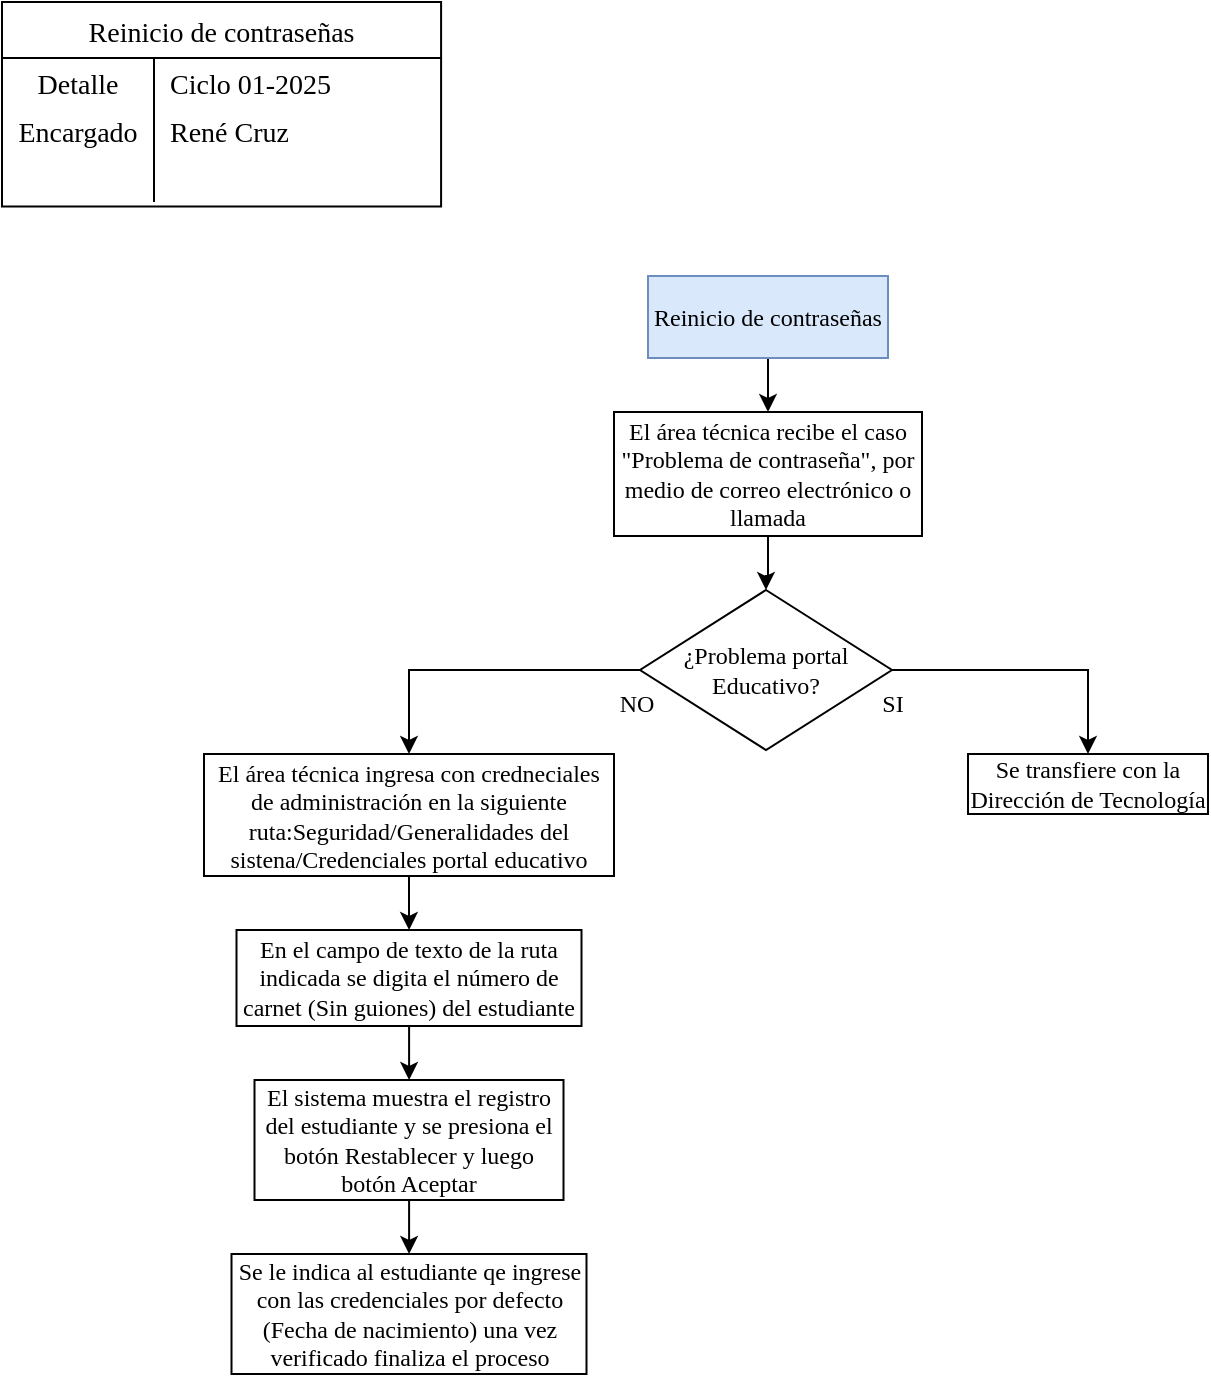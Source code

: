 <mxfile version="28.0.6">
  <diagram name="Página-1" id="vqWopkmGVmvFVqyOa3lv">
    <mxGraphModel dx="815" dy="481" grid="0" gridSize="10" guides="1" tooltips="1" connect="1" arrows="1" fold="1" page="1" pageScale="1" pageWidth="827" pageHeight="1169" math="0" shadow="0">
      <root>
        <mxCell id="0" />
        <mxCell id="1" parent="0" />
        <mxCell id="8A1Km20109l9hFiMyei9-1" value="Reinicio de contraseñas" style="shape=table;startSize=28;container=1;collapsible=0;childLayout=tableLayout;fixedRows=1;rowLines=0;fontStyle=0;strokeColor=default;fontSize=14;fontFamily=Times New Roman;" vertex="1" parent="1">
          <mxGeometry x="31" y="30" width="219.544" height="102.276" as="geometry" />
        </mxCell>
        <mxCell id="8A1Km20109l9hFiMyei9-2" value="" style="shape=tableRow;horizontal=0;startSize=0;swimlaneHead=0;swimlaneBody=0;top=0;left=0;bottom=0;right=0;collapsible=0;dropTarget=0;fillColor=none;points=[[0,0.5],[1,0.5]];portConstraint=eastwest;strokeColor=inherit;fontSize=16;fontFamily=Times New Roman;" vertex="1" parent="8A1Km20109l9hFiMyei9-1">
          <mxGeometry y="28" width="219.544" height="20" as="geometry" />
        </mxCell>
        <mxCell id="8A1Km20109l9hFiMyei9-3" value="&lt;font style=&quot;font-size: 14px;&quot;&gt;Detalle&lt;/font&gt;&lt;div&gt;&lt;br&gt;&lt;/div&gt;" style="shape=partialRectangle;html=1;whiteSpace=wrap;connectable=0;fillColor=none;top=0;left=0;bottom=0;right=0;overflow=hidden;pointerEvents=1;strokeColor=inherit;fontSize=16;fontFamily=Times New Roman;" vertex="1" parent="8A1Km20109l9hFiMyei9-2">
          <mxGeometry width="76" height="20" as="geometry">
            <mxRectangle width="76" height="20" as="alternateBounds" />
          </mxGeometry>
        </mxCell>
        <mxCell id="8A1Km20109l9hFiMyei9-4" value="&lt;font style=&quot;font-size: 14px;&quot;&gt;Ciclo 01-2025&lt;/font&gt;" style="shape=partialRectangle;html=1;whiteSpace=wrap;connectable=0;fillColor=none;top=0;left=0;bottom=0;right=0;align=left;spacingLeft=6;overflow=hidden;strokeColor=inherit;fontSize=16;fontFamily=Times New Roman;" vertex="1" parent="8A1Km20109l9hFiMyei9-2">
          <mxGeometry x="76" width="144" height="20" as="geometry">
            <mxRectangle width="144" height="20" as="alternateBounds" />
          </mxGeometry>
        </mxCell>
        <mxCell id="8A1Km20109l9hFiMyei9-5" value="" style="shape=tableRow;horizontal=0;startSize=0;swimlaneHead=0;swimlaneBody=0;top=0;left=0;bottom=0;right=0;collapsible=0;dropTarget=0;fillColor=none;points=[[0,0.5],[1,0.5]];portConstraint=eastwest;strokeColor=inherit;fontSize=16;fontFamily=Times New Roman;" vertex="1" parent="8A1Km20109l9hFiMyei9-1">
          <mxGeometry y="48" width="219.544" height="32" as="geometry" />
        </mxCell>
        <mxCell id="8A1Km20109l9hFiMyei9-6" value="&lt;font style=&quot;font-size: 14px;&quot;&gt;Encargado&lt;/font&gt;" style="shape=partialRectangle;html=1;whiteSpace=wrap;connectable=0;fillColor=none;top=0;left=0;bottom=0;right=0;overflow=hidden;strokeColor=inherit;fontSize=16;fontFamily=Times New Roman;" vertex="1" parent="8A1Km20109l9hFiMyei9-5">
          <mxGeometry width="76" height="32" as="geometry">
            <mxRectangle width="76" height="32" as="alternateBounds" />
          </mxGeometry>
        </mxCell>
        <mxCell id="8A1Km20109l9hFiMyei9-7" value="&lt;span style=&quot;font-size: 14px;&quot;&gt;René Cruz&lt;/span&gt;" style="shape=partialRectangle;html=1;whiteSpace=wrap;connectable=0;fillColor=none;top=0;left=0;bottom=0;right=0;align=left;spacingLeft=6;overflow=hidden;strokeColor=inherit;fontSize=16;fontFamily=Times New Roman;" vertex="1" parent="8A1Km20109l9hFiMyei9-5">
          <mxGeometry x="76" width="144" height="32" as="geometry">
            <mxRectangle width="144" height="32" as="alternateBounds" />
          </mxGeometry>
        </mxCell>
        <mxCell id="8A1Km20109l9hFiMyei9-8" value="" style="shape=tableRow;horizontal=0;startSize=0;swimlaneHead=0;swimlaneBody=0;top=0;left=0;bottom=0;right=0;collapsible=0;dropTarget=0;fillColor=none;points=[[0,0.5],[1,0.5]];portConstraint=eastwest;strokeColor=inherit;fontSize=16;fontFamily=Times New Roman;" vertex="1" parent="8A1Km20109l9hFiMyei9-1">
          <mxGeometry y="80" width="219.544" height="20" as="geometry" />
        </mxCell>
        <mxCell id="8A1Km20109l9hFiMyei9-9" value="" style="shape=partialRectangle;html=1;whiteSpace=wrap;connectable=0;fillColor=none;top=0;left=0;bottom=0;right=0;overflow=hidden;strokeColor=inherit;fontSize=16;fontFamily=Times New Roman;" vertex="1" parent="8A1Km20109l9hFiMyei9-8">
          <mxGeometry width="76" height="20" as="geometry">
            <mxRectangle width="76" height="20" as="alternateBounds" />
          </mxGeometry>
        </mxCell>
        <mxCell id="8A1Km20109l9hFiMyei9-10" value="" style="shape=partialRectangle;html=1;whiteSpace=wrap;connectable=0;fillColor=none;top=0;left=0;bottom=0;right=0;align=left;spacingLeft=6;overflow=hidden;strokeColor=inherit;fontSize=16;fontFamily=Times New Roman;" vertex="1" parent="8A1Km20109l9hFiMyei9-8">
          <mxGeometry x="76" width="144" height="20" as="geometry">
            <mxRectangle width="144" height="20" as="alternateBounds" />
          </mxGeometry>
        </mxCell>
        <mxCell id="8A1Km20109l9hFiMyei9-13" value="" style="edgeStyle=orthogonalEdgeStyle;rounded=0;orthogonalLoop=1;jettySize=auto;html=1;" edge="1" parent="1" source="8A1Km20109l9hFiMyei9-11" target="8A1Km20109l9hFiMyei9-12">
          <mxGeometry relative="1" as="geometry" />
        </mxCell>
        <mxCell id="8A1Km20109l9hFiMyei9-11" value="Reinicio de contraseñas" style="rounded=0;whiteSpace=wrap;html=1;fillColor=#dae8fc;strokeColor=#6c8ebf;fontFamily=Times New Roman;" vertex="1" parent="1">
          <mxGeometry x="354" y="167" width="120" height="41" as="geometry" />
        </mxCell>
        <mxCell id="8A1Km20109l9hFiMyei9-17" value="" style="edgeStyle=orthogonalEdgeStyle;rounded=0;orthogonalLoop=1;jettySize=auto;html=1;" edge="1" parent="1" source="8A1Km20109l9hFiMyei9-12" target="8A1Km20109l9hFiMyei9-16">
          <mxGeometry relative="1" as="geometry" />
        </mxCell>
        <mxCell id="8A1Km20109l9hFiMyei9-12" value="El área técnica recibe el caso &quot;Problema de contraseña&quot;, por medio de correo electrónico o llamada" style="whiteSpace=wrap;html=1;fontFamily=Times New Roman;rounded=0;" vertex="1" parent="1">
          <mxGeometry x="337" y="235" width="154" height="62" as="geometry" />
        </mxCell>
        <mxCell id="8A1Km20109l9hFiMyei9-22" value="" style="edgeStyle=orthogonalEdgeStyle;rounded=0;orthogonalLoop=1;jettySize=auto;html=1;" edge="1" parent="1" source="8A1Km20109l9hFiMyei9-16" target="8A1Km20109l9hFiMyei9-21">
          <mxGeometry relative="1" as="geometry" />
        </mxCell>
        <mxCell id="8A1Km20109l9hFiMyei9-24" value="" style="edgeStyle=orthogonalEdgeStyle;rounded=0;orthogonalLoop=1;jettySize=auto;html=1;" edge="1" parent="1" source="8A1Km20109l9hFiMyei9-16" target="8A1Km20109l9hFiMyei9-23">
          <mxGeometry relative="1" as="geometry" />
        </mxCell>
        <mxCell id="8A1Km20109l9hFiMyei9-16" value="¿Problema portal Educativo?" style="rhombus;whiteSpace=wrap;html=1;fontFamily=Times New Roman;rounded=0;" vertex="1" parent="1">
          <mxGeometry x="350" y="324" width="126" height="80" as="geometry" />
        </mxCell>
        <mxCell id="8A1Km20109l9hFiMyei9-18" value="SI" style="text;html=1;align=center;verticalAlign=middle;resizable=0;points=[];autosize=1;strokeColor=none;fillColor=none;fontFamily=Times New Roman;" vertex="1" parent="1">
          <mxGeometry x="461" y="368" width="29" height="26" as="geometry" />
        </mxCell>
        <mxCell id="8A1Km20109l9hFiMyei9-20" value="NO" style="text;html=1;align=center;verticalAlign=middle;resizable=0;points=[];autosize=1;strokeColor=none;fillColor=none;fontFamily=Times New Roman;" vertex="1" parent="1">
          <mxGeometry x="330" y="368" width="35" height="26" as="geometry" />
        </mxCell>
        <mxCell id="8A1Km20109l9hFiMyei9-21" value="Se transfiere con la Dirección de Tecnología" style="whiteSpace=wrap;html=1;fontFamily=Times New Roman;rounded=0;" vertex="1" parent="1">
          <mxGeometry x="514" y="406" width="120" height="30" as="geometry" />
        </mxCell>
        <mxCell id="8A1Km20109l9hFiMyei9-26" value="" style="edgeStyle=orthogonalEdgeStyle;rounded=0;orthogonalLoop=1;jettySize=auto;html=1;" edge="1" parent="1" source="8A1Km20109l9hFiMyei9-23" target="8A1Km20109l9hFiMyei9-25">
          <mxGeometry relative="1" as="geometry" />
        </mxCell>
        <mxCell id="8A1Km20109l9hFiMyei9-23" value="El área técnica ingresa con credneciales de administración en la siguiente ruta:Seguridad/Generalidades del sistena/Credenciales portal educativo" style="whiteSpace=wrap;html=1;fontFamily=Times New Roman;rounded=0;" vertex="1" parent="1">
          <mxGeometry x="132" y="406" width="205" height="61" as="geometry" />
        </mxCell>
        <mxCell id="8A1Km20109l9hFiMyei9-28" value="" style="edgeStyle=orthogonalEdgeStyle;rounded=0;orthogonalLoop=1;jettySize=auto;html=1;" edge="1" parent="1" source="8A1Km20109l9hFiMyei9-25" target="8A1Km20109l9hFiMyei9-27">
          <mxGeometry relative="1" as="geometry" />
        </mxCell>
        <mxCell id="8A1Km20109l9hFiMyei9-25" value="En el campo de texto de la ruta indicada se digita el número de carnet (Sin guiones) del estudiante" style="whiteSpace=wrap;html=1;fontFamily=Times New Roman;rounded=0;" vertex="1" parent="1">
          <mxGeometry x="148.25" y="494" width="172.5" height="48" as="geometry" />
        </mxCell>
        <mxCell id="8A1Km20109l9hFiMyei9-30" value="" style="edgeStyle=orthogonalEdgeStyle;rounded=0;orthogonalLoop=1;jettySize=auto;html=1;" edge="1" parent="1" source="8A1Km20109l9hFiMyei9-27" target="8A1Km20109l9hFiMyei9-29">
          <mxGeometry relative="1" as="geometry" />
        </mxCell>
        <mxCell id="8A1Km20109l9hFiMyei9-27" value="El sistema muestra el registro del estudiante y se presiona el botón Restablecer y luego botón Aceptar" style="whiteSpace=wrap;html=1;fontFamily=Times New Roman;rounded=0;" vertex="1" parent="1">
          <mxGeometry x="157.25" y="569" width="154.5" height="60" as="geometry" />
        </mxCell>
        <mxCell id="8A1Km20109l9hFiMyei9-29" value="Se le indica al estudiante qe ingrese con las credenciales por defecto (Fecha de nacimiento) una vez verificado finaliza el proceso" style="whiteSpace=wrap;html=1;fontFamily=Times New Roman;rounded=0;" vertex="1" parent="1">
          <mxGeometry x="145.75" y="656" width="177.5" height="60" as="geometry" />
        </mxCell>
      </root>
    </mxGraphModel>
  </diagram>
</mxfile>
